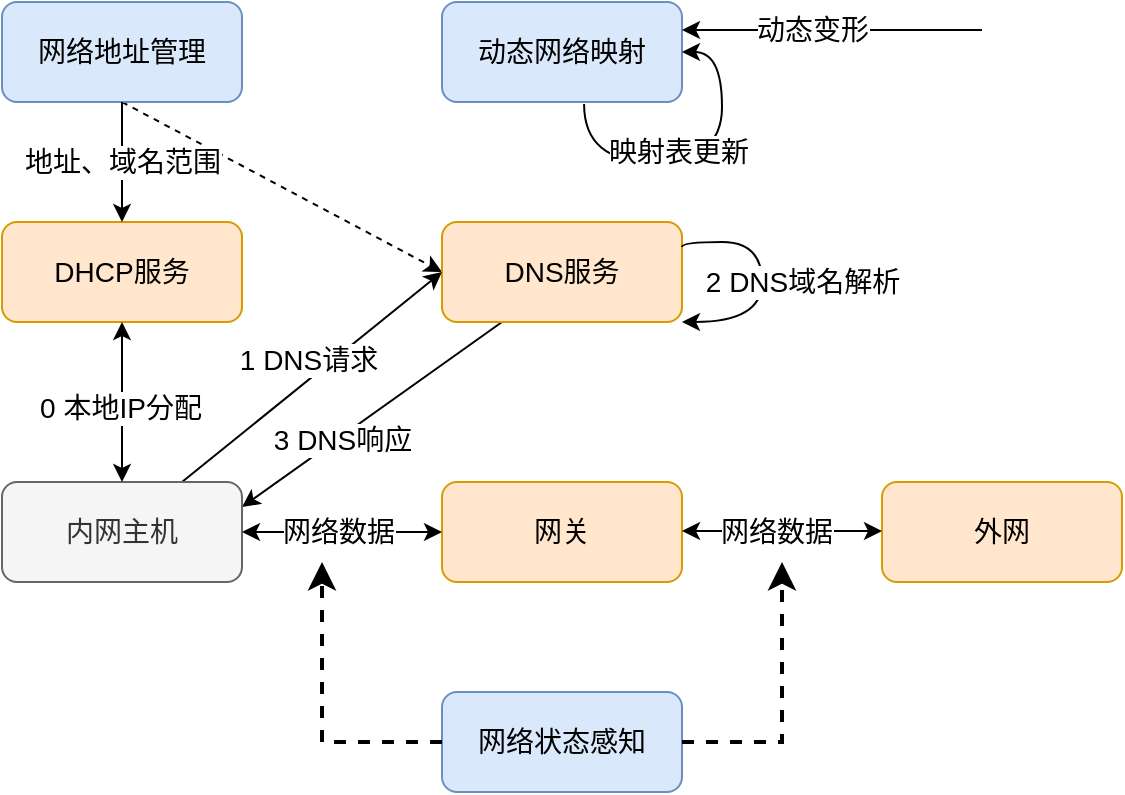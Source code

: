 <mxfile version="20.8.23" type="github">
  <diagram name="第 1 页" id="_LA1t185rXNYXWlvwjEc">
    <mxGraphModel dx="2074" dy="1068" grid="1" gridSize="10" guides="1" tooltips="1" connect="1" arrows="1" fold="1" page="1" pageScale="1" pageWidth="827" pageHeight="1169" math="0" shadow="0">
      <root>
        <mxCell id="0" />
        <mxCell id="1" parent="0" />
        <mxCell id="sumRupZ4shdAeWaPWhcd-19" style="rounded=0;orthogonalLoop=1;jettySize=auto;html=1;exitX=0.5;exitY=1;exitDx=0;exitDy=0;entryX=0;entryY=0.5;entryDx=0;entryDy=0;strokeWidth=1;fontSize=14;dashed=1;" edge="1" parent="1" source="sumRupZ4shdAeWaPWhcd-1" target="sumRupZ4shdAeWaPWhcd-4">
          <mxGeometry relative="1" as="geometry" />
        </mxCell>
        <mxCell id="sumRupZ4shdAeWaPWhcd-1" value="&lt;font style=&quot;font-size: 14px;&quot;&gt;网络地址管理&lt;/font&gt;" style="rounded=1;whiteSpace=wrap;html=1;fillColor=#dae8fc;strokeColor=#6c8ebf;" vertex="1" parent="1">
          <mxGeometry x="110" y="190" width="120" height="50" as="geometry" />
        </mxCell>
        <mxCell id="sumRupZ4shdAeWaPWhcd-2" value="&lt;font style=&quot;font-size: 14px;&quot;&gt;动态网络映射&lt;/font&gt;" style="rounded=1;whiteSpace=wrap;html=1;fillColor=#dae8fc;strokeColor=#6c8ebf;" vertex="1" parent="1">
          <mxGeometry x="330" y="190" width="120" height="50" as="geometry" />
        </mxCell>
        <mxCell id="sumRupZ4shdAeWaPWhcd-3" value="&lt;font style=&quot;font-size: 14px;&quot;&gt;DHCP服务&lt;/font&gt;" style="rounded=1;whiteSpace=wrap;html=1;fillColor=#ffe6cc;strokeColor=#d79b00;" vertex="1" parent="1">
          <mxGeometry x="110" y="300" width="120" height="50" as="geometry" />
        </mxCell>
        <mxCell id="sumRupZ4shdAeWaPWhcd-23" style="edgeStyle=none;rounded=0;orthogonalLoop=1;jettySize=auto;html=1;exitX=0.25;exitY=1;exitDx=0;exitDy=0;entryX=1;entryY=0.25;entryDx=0;entryDy=0;strokeWidth=1;fontSize=14;" edge="1" parent="1" source="sumRupZ4shdAeWaPWhcd-4" target="sumRupZ4shdAeWaPWhcd-5">
          <mxGeometry relative="1" as="geometry" />
        </mxCell>
        <mxCell id="sumRupZ4shdAeWaPWhcd-24" value="3 DNS响应" style="edgeLabel;html=1;align=center;verticalAlign=middle;resizable=0;points=[];fontSize=14;" vertex="1" connectable="0" parent="sumRupZ4shdAeWaPWhcd-23">
          <mxGeometry x="0.241" y="2" relative="1" as="geometry">
            <mxPoint x="-1" as="offset" />
          </mxGeometry>
        </mxCell>
        <mxCell id="sumRupZ4shdAeWaPWhcd-4" value="&lt;font style=&quot;font-size: 14px;&quot;&gt;DNS服务&lt;/font&gt;" style="rounded=1;whiteSpace=wrap;html=1;fillColor=#ffe6cc;strokeColor=#d79b00;" vertex="1" parent="1">
          <mxGeometry x="330" y="300" width="120" height="50" as="geometry" />
        </mxCell>
        <mxCell id="sumRupZ4shdAeWaPWhcd-20" style="edgeStyle=none;rounded=0;orthogonalLoop=1;jettySize=auto;html=1;exitX=0.75;exitY=0;exitDx=0;exitDy=0;entryX=0;entryY=0.5;entryDx=0;entryDy=0;strokeWidth=1;fontSize=14;" edge="1" parent="1" source="sumRupZ4shdAeWaPWhcd-5" target="sumRupZ4shdAeWaPWhcd-4">
          <mxGeometry relative="1" as="geometry" />
        </mxCell>
        <mxCell id="sumRupZ4shdAeWaPWhcd-21" value="1 DNS请求" style="edgeLabel;html=1;align=center;verticalAlign=middle;resizable=0;points=[];fontSize=14;" vertex="1" connectable="0" parent="sumRupZ4shdAeWaPWhcd-20">
          <mxGeometry x="-0.235" y="2" relative="1" as="geometry">
            <mxPoint x="14" y="-19" as="offset" />
          </mxGeometry>
        </mxCell>
        <mxCell id="sumRupZ4shdAeWaPWhcd-5" value="&lt;font style=&quot;font-size: 14px;&quot;&gt;内网主机&lt;/font&gt;" style="rounded=1;whiteSpace=wrap;html=1;fillColor=#f5f5f5;fontColor=#333333;strokeColor=#666666;" vertex="1" parent="1">
          <mxGeometry x="110" y="430" width="120" height="50" as="geometry" />
        </mxCell>
        <mxCell id="sumRupZ4shdAeWaPWhcd-6" value="&lt;font style=&quot;font-size: 14px;&quot;&gt;网关&lt;/font&gt;" style="rounded=1;whiteSpace=wrap;html=1;fillColor=#ffe6cc;strokeColor=#d79b00;" vertex="1" parent="1">
          <mxGeometry x="330" y="430" width="120" height="50" as="geometry" />
        </mxCell>
        <mxCell id="sumRupZ4shdAeWaPWhcd-7" value="&lt;font style=&quot;font-size: 14px;&quot;&gt;外网&lt;/font&gt;" style="rounded=1;whiteSpace=wrap;html=1;fillColor=#ffe6cc;strokeColor=#d79b00;" vertex="1" parent="1">
          <mxGeometry x="550" y="430" width="120" height="50" as="geometry" />
        </mxCell>
        <mxCell id="sumRupZ4shdAeWaPWhcd-8" value="&lt;font style=&quot;font-size: 14px;&quot;&gt;网络状态感知&lt;/font&gt;" style="rounded=1;whiteSpace=wrap;html=1;fillColor=#dae8fc;strokeColor=#6c8ebf;" vertex="1" parent="1">
          <mxGeometry x="330" y="535" width="120" height="50" as="geometry" />
        </mxCell>
        <mxCell id="sumRupZ4shdAeWaPWhcd-14" value="" style="endArrow=classic;html=1;rounded=0;fontSize=14;entryX=0.5;entryY=0;entryDx=0;entryDy=0;exitX=0.5;exitY=1;exitDx=0;exitDy=0;" edge="1" parent="1" source="sumRupZ4shdAeWaPWhcd-1" target="sumRupZ4shdAeWaPWhcd-3">
          <mxGeometry relative="1" as="geometry">
            <mxPoint x="100" y="290" as="sourcePoint" />
            <mxPoint x="200" y="290" as="targetPoint" />
          </mxGeometry>
        </mxCell>
        <mxCell id="sumRupZ4shdAeWaPWhcd-15" value="地址、域名范围" style="edgeLabel;resizable=0;html=1;align=center;verticalAlign=middle;strokeWidth=2;fontSize=14;" connectable="0" vertex="1" parent="sumRupZ4shdAeWaPWhcd-14">
          <mxGeometry relative="1" as="geometry" />
        </mxCell>
        <mxCell id="sumRupZ4shdAeWaPWhcd-27" style="edgeStyle=orthogonalEdgeStyle;curved=1;rounded=1;orthogonalLoop=1;jettySize=auto;html=1;exitX=1;exitY=0.25;exitDx=0;exitDy=0;entryX=1;entryY=1;entryDx=0;entryDy=0;strokeWidth=1;fontSize=14;" edge="1" parent="1" source="sumRupZ4shdAeWaPWhcd-4" target="sumRupZ4shdAeWaPWhcd-4">
          <mxGeometry relative="1" as="geometry">
            <Array as="points">
              <mxPoint x="450" y="310" />
              <mxPoint x="490" y="310" />
              <mxPoint x="490" y="350" />
            </Array>
          </mxGeometry>
        </mxCell>
        <mxCell id="sumRupZ4shdAeWaPWhcd-28" value="2 DNS域名解析" style="edgeLabel;html=1;align=center;verticalAlign=middle;resizable=0;points=[];fontSize=14;" vertex="1" connectable="0" parent="sumRupZ4shdAeWaPWhcd-27">
          <mxGeometry x="-0.42" y="-4" relative="1" as="geometry">
            <mxPoint x="27" y="16" as="offset" />
          </mxGeometry>
        </mxCell>
        <mxCell id="sumRupZ4shdAeWaPWhcd-30" style="rounded=1;orthogonalLoop=1;jettySize=auto;html=1;exitX=0.592;exitY=1.02;exitDx=0;exitDy=0;entryX=1;entryY=0.5;entryDx=0;entryDy=0;strokeWidth=1;fontSize=14;exitPerimeter=0;edgeStyle=orthogonalEdgeStyle;curved=1;" edge="1" parent="1" source="sumRupZ4shdAeWaPWhcd-2" target="sumRupZ4shdAeWaPWhcd-2">
          <mxGeometry relative="1" as="geometry">
            <Array as="points">
              <mxPoint x="401" y="270" />
              <mxPoint x="470" y="270" />
              <mxPoint x="470" y="215" />
            </Array>
          </mxGeometry>
        </mxCell>
        <mxCell id="sumRupZ4shdAeWaPWhcd-31" value="映射表更新" style="edgeLabel;html=1;align=center;verticalAlign=middle;resizable=0;points=[];fontSize=14;" vertex="1" connectable="0" parent="sumRupZ4shdAeWaPWhcd-30">
          <mxGeometry x="-0.126" y="5" relative="1" as="geometry">
            <mxPoint as="offset" />
          </mxGeometry>
        </mxCell>
        <mxCell id="sumRupZ4shdAeWaPWhcd-32" value="" style="endArrow=classic;html=1;rounded=1;strokeWidth=1;fontSize=14;curved=1;entryX=1;entryY=0.5;entryDx=0;entryDy=0;" edge="1" parent="1">
          <mxGeometry width="50" height="50" relative="1" as="geometry">
            <mxPoint x="600" y="204" as="sourcePoint" />
            <mxPoint x="450" y="204" as="targetPoint" />
          </mxGeometry>
        </mxCell>
        <mxCell id="sumRupZ4shdAeWaPWhcd-33" value="动态变形" style="edgeLabel;html=1;align=center;verticalAlign=middle;resizable=0;points=[];fontSize=14;" vertex="1" connectable="0" parent="sumRupZ4shdAeWaPWhcd-32">
          <mxGeometry x="0.24" y="-3" relative="1" as="geometry">
            <mxPoint x="8" y="3" as="offset" />
          </mxGeometry>
        </mxCell>
        <mxCell id="sumRupZ4shdAeWaPWhcd-34" value="" style="endArrow=classic;startArrow=classic;html=1;rounded=1;strokeWidth=1;fontSize=14;exitX=0.5;exitY=0;exitDx=0;exitDy=0;entryX=0.5;entryY=1;entryDx=0;entryDy=0;" edge="1" parent="1" source="sumRupZ4shdAeWaPWhcd-5" target="sumRupZ4shdAeWaPWhcd-3">
          <mxGeometry width="50" height="50" relative="1" as="geometry">
            <mxPoint x="150" y="400" as="sourcePoint" />
            <mxPoint x="200" y="350" as="targetPoint" />
          </mxGeometry>
        </mxCell>
        <mxCell id="sumRupZ4shdAeWaPWhcd-35" value="0 本地IP分配" style="edgeLabel;html=1;align=center;verticalAlign=middle;resizable=0;points=[];fontSize=14;" vertex="1" connectable="0" parent="sumRupZ4shdAeWaPWhcd-34">
          <mxGeometry x="-0.075" y="1" relative="1" as="geometry">
            <mxPoint as="offset" />
          </mxGeometry>
        </mxCell>
        <mxCell id="sumRupZ4shdAeWaPWhcd-36" value="" style="endArrow=classic;startArrow=classic;html=1;rounded=1;strokeWidth=1;fontSize=14;curved=1;entryX=0;entryY=0.5;entryDx=0;entryDy=0;exitX=1;exitY=0.5;exitDx=0;exitDy=0;" edge="1" parent="1" source="sumRupZ4shdAeWaPWhcd-5" target="sumRupZ4shdAeWaPWhcd-6">
          <mxGeometry width="50" height="50" relative="1" as="geometry">
            <mxPoint x="260" y="460" as="sourcePoint" />
            <mxPoint x="310" y="410" as="targetPoint" />
            <Array as="points">
              <mxPoint x="300" y="455" />
            </Array>
          </mxGeometry>
        </mxCell>
        <mxCell id="sumRupZ4shdAeWaPWhcd-37" value="网络数据" style="edgeLabel;html=1;align=center;verticalAlign=middle;resizable=0;points=[];fontSize=14;" vertex="1" connectable="0" parent="sumRupZ4shdAeWaPWhcd-36">
          <mxGeometry x="-0.143" relative="1" as="geometry">
            <mxPoint x="5" as="offset" />
          </mxGeometry>
        </mxCell>
        <mxCell id="sumRupZ4shdAeWaPWhcd-38" value="" style="endArrow=classic;startArrow=classic;html=1;rounded=1;strokeWidth=1;fontSize=14;curved=1;entryX=0;entryY=0.5;entryDx=0;entryDy=0;exitX=1;exitY=0.5;exitDx=0;exitDy=0;" edge="1" parent="1">
          <mxGeometry width="50" height="50" relative="1" as="geometry">
            <mxPoint x="450" y="454.5" as="sourcePoint" />
            <mxPoint x="550" y="454.5" as="targetPoint" />
            <Array as="points">
              <mxPoint x="520" y="454.5" />
            </Array>
          </mxGeometry>
        </mxCell>
        <mxCell id="sumRupZ4shdAeWaPWhcd-39" value="网络数据" style="edgeLabel;html=1;align=center;verticalAlign=middle;resizable=0;points=[];fontSize=14;" vertex="1" connectable="0" parent="sumRupZ4shdAeWaPWhcd-38">
          <mxGeometry x="-0.143" relative="1" as="geometry">
            <mxPoint x="4" as="offset" />
          </mxGeometry>
        </mxCell>
        <mxCell id="sumRupZ4shdAeWaPWhcd-40" value="" style="edgeStyle=segmentEdgeStyle;endArrow=classic;html=1;curved=0;rounded=0;endSize=8;startSize=8;strokeWidth=2;fontSize=14;dashed=1;" edge="1" parent="1">
          <mxGeometry width="50" height="50" relative="1" as="geometry">
            <mxPoint x="450" y="560" as="sourcePoint" />
            <mxPoint x="500" y="470" as="targetPoint" />
          </mxGeometry>
        </mxCell>
        <mxCell id="sumRupZ4shdAeWaPWhcd-41" value="" style="edgeStyle=segmentEdgeStyle;endArrow=classic;html=1;curved=0;rounded=0;endSize=8;startSize=8;dashed=1;strokeWidth=2;fontSize=14;exitX=0;exitY=0.5;exitDx=0;exitDy=0;" edge="1" parent="1" source="sumRupZ4shdAeWaPWhcd-8">
          <mxGeometry width="50" height="50" relative="1" as="geometry">
            <mxPoint x="210" y="600" as="sourcePoint" />
            <mxPoint x="270" y="470" as="targetPoint" />
          </mxGeometry>
        </mxCell>
      </root>
    </mxGraphModel>
  </diagram>
</mxfile>

